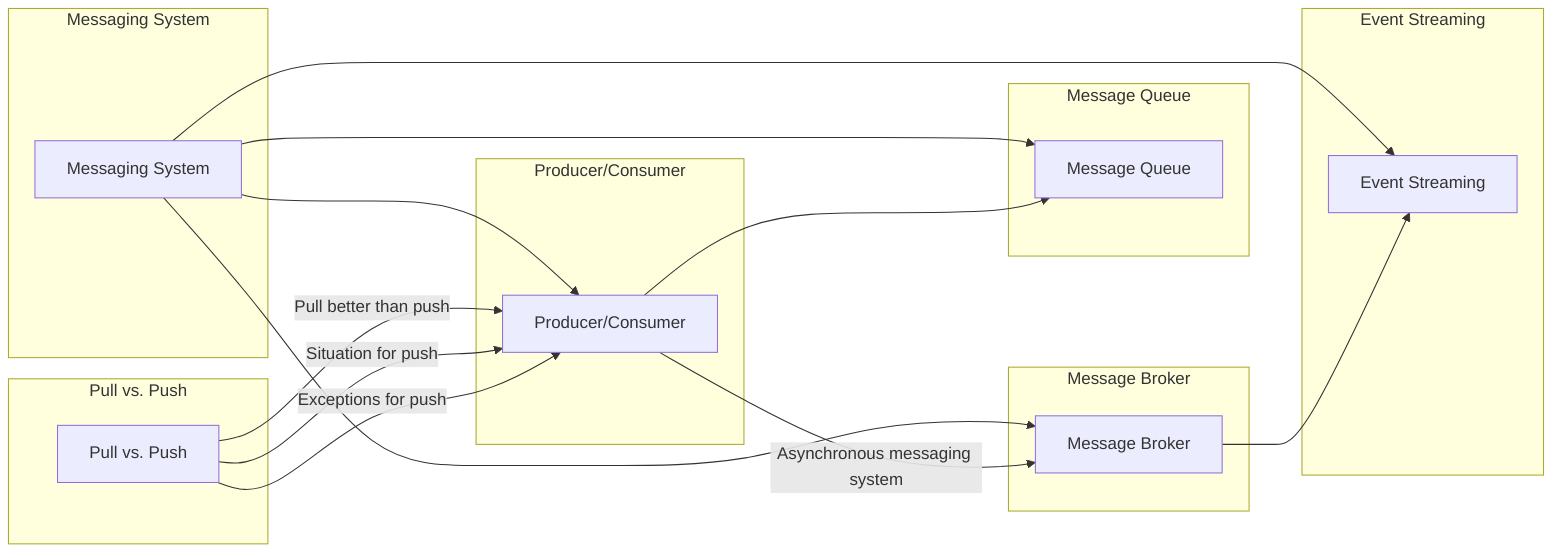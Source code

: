 flowchart LR

    subgraph "Messaging System"
        messaging_system["Messaging System"]
    end

    subgraph "Message Queue"
        message_queue["Message Queue"]
    end

    subgraph "Producer/Consumer"
        producer_consumer["Producer/Consumer"]
    end

    subgraph "Message Broker"
        message_broker["Message Broker"]
    end

    subgraph "Event Streaming"
        event_streaming["Event Streaming"]
    end

    subgraph "Pull vs. Push"
        pull_vs_push["Pull vs. Push"]
    end

    messaging_system --> message_queue
    messaging_system --> producer_consumer
    messaging_system --> message_broker
    messaging_system --> event_streaming
    producer_consumer --> message_queue
    producer_consumer -->|Asynchronous messaging system| message_broker
    message_broker --> event_streaming
    pull_vs_push -->|Pull better than push| producer_consumer
    pull_vs_push -->|Situation for push| producer_consumer
    pull_vs_push -->|Exceptions for push| producer_consumer